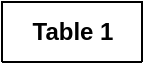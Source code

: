 <mxfile version="21.7.2" type="device">
  <diagram id="pjuqywzd" name="Page-1">
    <mxGraphModel dx="712" dy="748" grid="1" gridSize="10" guides="1" tooltips="1" connect="1" arrows="1" fold="1" page="1" pageScale="1" pageWidth="4000" pageHeight="4000" math="0" shadow="0" extFonts="Permanent Marker^https://fonts.googleapis.com/css?family=Permanent+Marker">
      <root>
        <mxCell id="0" />
        <mxCell id="1" parent="0" />
        <mxCell id="svztuint-1" value="Table 1" style="shape=table;startSize=30;container=1;collapsible=1;childLayout=tableLayout;fixedRows=1;rowLines=0;fontStyle=1;align=center;resizeLast=1;html=1;" parent="1" vertex="1" collapsed="1">
          <mxGeometry x="100" y="100" width="70" height="30" as="geometry">
            <mxRectangle x="100" y="100" width="180" height="90" as="alternateBounds" />
          </mxGeometry>
        </mxCell>
        <mxCell id="svztuint-2" value="" style="shape=tableRow;horizontal=0;collapsible=0;startSize=0;swimlaneHead=0;swimlaneBody=0;fillColor=none;dropTarget=0;points=[[0,0.5],[1,0.5]];portConstraint=eastwest;top=0;left=0;right=0;bottom=1;" parent="svztuint-1" vertex="1">
          <mxGeometry y="30" width="180" height="30" as="geometry" />
        </mxCell>
        <mxCell id="svztuint-3" value="PK" style="shape=partialRectangle;connectable=0;fillColor=none;top=0;left=0;bottom=0;right=0;fontStyle=1;overflow=hidden;whiteSpace=wrap;html=1;" parent="svztuint-2" vertex="1">
          <mxGeometry width="30" height="30" as="geometry">
            <mxRectangle width="30" height="30" as="alternateBounds" />
          </mxGeometry>
        </mxCell>
        <mxCell id="svztuint-4" value="Attribute 1" style="shape=partialRectangle;connectable=0;fillColor=none;top=0;left=0;bottom=0;right=0;align=left;spacingLeft=6;overflow=hidden;whiteSpace=wrap;html=1;" parent="svztuint-2" vertex="1">
          <mxGeometry x="30" width="150" height="30" as="geometry">
            <mxRectangle width="150" height="30" as="alternateBounds" />
          </mxGeometry>
        </mxCell>
        <mxCell id="svztuint-5" value="" style="shape=tableRow;horizontal=0;collapsible=0;startSize=0;swimlaneHead=0;swimlaneBody=0;fillColor=none;dropTarget=0;points=[[0,0.5],[1,0.5]];portConstraint=eastwest;top=0;left=0;right=0;bottom=1;" parent="svztuint-1" vertex="1">
          <mxGeometry y="60" width="180" height="30" as="geometry" />
        </mxCell>
        <mxCell id="svztuint-6" value="FK" style="shape=partialRectangle;connectable=0;fillColor=none;top=0;left=0;bottom=0;right=0;fontStyle=1;overflow=hidden;whiteSpace=wrap;html=1;" parent="svztuint-5" vertex="1">
          <mxGeometry width="30" height="30" as="geometry">
            <mxRectangle width="30" height="30" as="alternateBounds" />
          </mxGeometry>
        </mxCell>
        <mxCell id="svztuint-7" value="Attribute 2" style="shape=partialRectangle;connectable=0;fillColor=none;top=0;left=0;bottom=0;right=0;align=left;spacingLeft=6;overflow=hidden;whiteSpace=wrap;html=1;" parent="svztuint-5" vertex="1">
          <mxGeometry x="30" width="150" height="30" as="geometry">
            <mxRectangle width="150" height="30" as="alternateBounds" />
          </mxGeometry>
        </mxCell>
      </root>
    </mxGraphModel>
  </diagram>
</mxfile>
